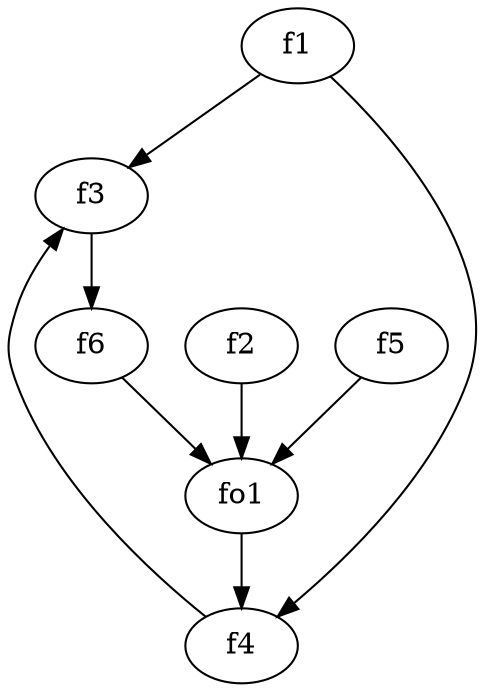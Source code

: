 strict digraph  {
f1;
f2;
f3;
f4;
f5;
f6;
fo1;
f1 -> f4  [weight=2];
f1 -> f3  [weight=2];
f2 -> fo1  [weight=2];
f3 -> f6  [weight=2];
f4 -> f3  [weight=2];
f5 -> fo1  [weight=2];
f6 -> fo1  [weight=2];
fo1 -> f4  [weight=2];
}
